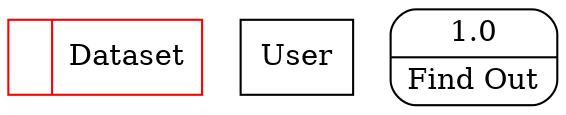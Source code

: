 digraph dfd2{ 
node[shape=record]
200 [label="<f0>  |<f1> Dataset " color=red];
201 [label="User" shape=box];
202 [label="{<f0> 1.0|<f1> Find Out }" shape=Mrecord];
}